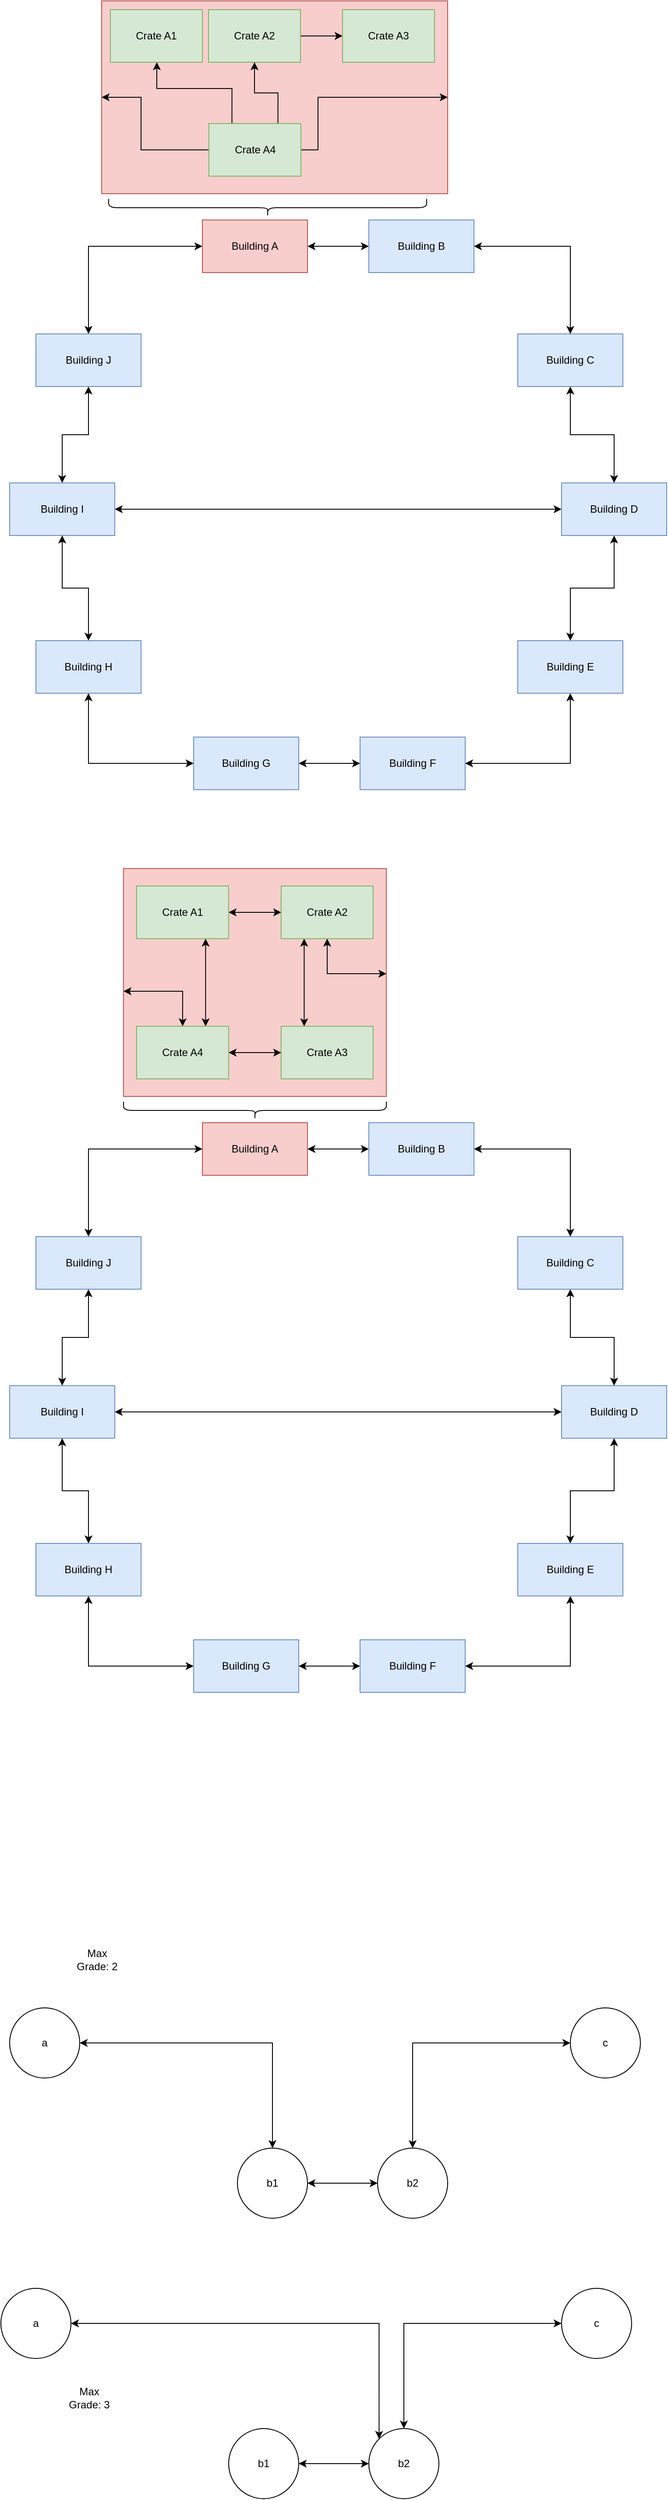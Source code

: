 <mxfile version="24.5.5" type="github">
  <diagram name="Page-1" id="zf4r5Qqb-pgHo04F7OnR">
    <mxGraphModel dx="2183" dy="2300" grid="1" gridSize="10" guides="1" tooltips="1" connect="1" arrows="1" fold="1" page="1" pageScale="1" pageWidth="850" pageHeight="1100" math="0" shadow="0">
      <root>
        <mxCell id="0" />
        <mxCell id="1" parent="0" />
        <mxCell id="xmQPLcL_-1wnKSwKBZ68-57" value="" style="rounded=0;whiteSpace=wrap;html=1;fillColor=#f8cecc;strokeColor=#b85450;" vertex="1" parent="1">
          <mxGeometry x="189.95" y="10" width="300" height="260" as="geometry" />
        </mxCell>
        <mxCell id="xmQPLcL_-1wnKSwKBZ68-73" style="edgeStyle=orthogonalEdgeStyle;rounded=0;orthogonalLoop=1;jettySize=auto;html=1;entryX=0.5;entryY=0;entryDx=0;entryDy=0;startArrow=classic;startFill=1;" edge="1" parent="1" target="xmQPLcL_-1wnKSwKBZ68-61">
          <mxGeometry relative="1" as="geometry">
            <mxPoint x="189.95" y="150" as="sourcePoint" />
            <Array as="points">
              <mxPoint x="189.95" y="150" />
              <mxPoint x="257.95" y="150" />
            </Array>
          </mxGeometry>
        </mxCell>
        <mxCell id="xmQPLcL_-1wnKSwKBZ68-71" style="edgeStyle=orthogonalEdgeStyle;rounded=0;orthogonalLoop=1;jettySize=auto;html=1;exitX=0.5;exitY=0;exitDx=0;exitDy=0;startArrow=classic;startFill=1;" edge="1" parent="1" source="xmQPLcL_-1wnKSwKBZ68-1" target="xmQPLcL_-1wnKSwKBZ68-7">
          <mxGeometry relative="1" as="geometry" />
        </mxCell>
        <mxCell id="xmQPLcL_-1wnKSwKBZ68-81" style="edgeStyle=orthogonalEdgeStyle;rounded=0;orthogonalLoop=1;jettySize=auto;html=1;exitX=1;exitY=0.5;exitDx=0;exitDy=0;entryX=0;entryY=0.5;entryDx=0;entryDy=0;startArrow=classic;startFill=1;" edge="1" parent="1" source="xmQPLcL_-1wnKSwKBZ68-1" target="xmQPLcL_-1wnKSwKBZ68-5">
          <mxGeometry relative="1" as="geometry" />
        </mxCell>
        <mxCell id="xmQPLcL_-1wnKSwKBZ68-1" value="Building I" style="rounded=0;whiteSpace=wrap;html=1;fillColor=#dae8fc;strokeColor=#6c8ebf;" vertex="1" parent="1">
          <mxGeometry x="60" y="600" width="120" height="60" as="geometry" />
        </mxCell>
        <mxCell id="xmQPLcL_-1wnKSwKBZ68-70" style="edgeStyle=orthogonalEdgeStyle;rounded=0;orthogonalLoop=1;jettySize=auto;html=1;exitX=0.5;exitY=0;exitDx=0;exitDy=0;startArrow=classic;startFill=1;" edge="1" parent="1" source="xmQPLcL_-1wnKSwKBZ68-2" target="xmQPLcL_-1wnKSwKBZ68-1">
          <mxGeometry relative="1" as="geometry" />
        </mxCell>
        <mxCell id="xmQPLcL_-1wnKSwKBZ68-2" value="Building H" style="rounded=0;whiteSpace=wrap;html=1;fillColor=#dae8fc;strokeColor=#6c8ebf;" vertex="1" parent="1">
          <mxGeometry x="90" y="780" width="120" height="60" as="geometry" />
        </mxCell>
        <mxCell id="xmQPLcL_-1wnKSwKBZ68-69" style="edgeStyle=orthogonalEdgeStyle;rounded=0;orthogonalLoop=1;jettySize=auto;html=1;exitX=0;exitY=0.5;exitDx=0;exitDy=0;entryX=0.5;entryY=1;entryDx=0;entryDy=0;startArrow=classic;startFill=1;" edge="1" parent="1" source="xmQPLcL_-1wnKSwKBZ68-3" target="xmQPLcL_-1wnKSwKBZ68-2">
          <mxGeometry relative="1" as="geometry" />
        </mxCell>
        <mxCell id="xmQPLcL_-1wnKSwKBZ68-3" value="Building G" style="rounded=0;whiteSpace=wrap;html=1;fillColor=#dae8fc;strokeColor=#6c8ebf;" vertex="1" parent="1">
          <mxGeometry x="270" y="890" width="120" height="60" as="geometry" />
        </mxCell>
        <mxCell id="xmQPLcL_-1wnKSwKBZ68-68" style="edgeStyle=orthogonalEdgeStyle;rounded=0;orthogonalLoop=1;jettySize=auto;html=1;exitX=0;exitY=0.5;exitDx=0;exitDy=0;entryX=1;entryY=0.5;entryDx=0;entryDy=0;startArrow=classic;startFill=1;" edge="1" parent="1" source="xmQPLcL_-1wnKSwKBZ68-4" target="xmQPLcL_-1wnKSwKBZ68-3">
          <mxGeometry relative="1" as="geometry" />
        </mxCell>
        <mxCell id="xmQPLcL_-1wnKSwKBZ68-4" value="Building F" style="rounded=0;whiteSpace=wrap;html=1;fillColor=#dae8fc;strokeColor=#6c8ebf;" vertex="1" parent="1">
          <mxGeometry x="460" y="890" width="120" height="60" as="geometry" />
        </mxCell>
        <mxCell id="xmQPLcL_-1wnKSwKBZ68-66" style="edgeStyle=orthogonalEdgeStyle;rounded=0;orthogonalLoop=1;jettySize=auto;html=1;exitX=0.5;exitY=1;exitDx=0;exitDy=0;entryX=0.5;entryY=0;entryDx=0;entryDy=0;startArrow=classic;startFill=1;" edge="1" parent="1" source="xmQPLcL_-1wnKSwKBZ68-5" target="xmQPLcL_-1wnKSwKBZ68-6">
          <mxGeometry relative="1" as="geometry" />
        </mxCell>
        <mxCell id="xmQPLcL_-1wnKSwKBZ68-5" value="Building D" style="rounded=0;whiteSpace=wrap;html=1;fillColor=#dae8fc;strokeColor=#6c8ebf;" vertex="1" parent="1">
          <mxGeometry x="690" y="600" width="120" height="60" as="geometry" />
        </mxCell>
        <mxCell id="xmQPLcL_-1wnKSwKBZ68-67" style="edgeStyle=orthogonalEdgeStyle;rounded=0;orthogonalLoop=1;jettySize=auto;html=1;entryX=1;entryY=0.5;entryDx=0;entryDy=0;exitX=0.5;exitY=1;exitDx=0;exitDy=0;startArrow=classic;startFill=1;" edge="1" parent="1" source="xmQPLcL_-1wnKSwKBZ68-6" target="xmQPLcL_-1wnKSwKBZ68-4">
          <mxGeometry relative="1" as="geometry" />
        </mxCell>
        <mxCell id="xmQPLcL_-1wnKSwKBZ68-6" value="Building E" style="rounded=0;whiteSpace=wrap;html=1;fillColor=#dae8fc;strokeColor=#6c8ebf;" vertex="1" parent="1">
          <mxGeometry x="640" y="780" width="120" height="60" as="geometry" />
        </mxCell>
        <mxCell id="xmQPLcL_-1wnKSwKBZ68-62" style="edgeStyle=orthogonalEdgeStyle;rounded=0;orthogonalLoop=1;jettySize=auto;html=1;exitX=0.5;exitY=0;exitDx=0;exitDy=0;entryX=0;entryY=0.5;entryDx=0;entryDy=0;startArrow=classic;startFill=1;" edge="1" parent="1" source="xmQPLcL_-1wnKSwKBZ68-7" target="xmQPLcL_-1wnKSwKBZ68-9">
          <mxGeometry relative="1" as="geometry" />
        </mxCell>
        <mxCell id="xmQPLcL_-1wnKSwKBZ68-7" value="Building J" style="rounded=0;whiteSpace=wrap;html=1;fillColor=#dae8fc;strokeColor=#6c8ebf;" vertex="1" parent="1">
          <mxGeometry x="90" y="430" width="120" height="60" as="geometry" />
        </mxCell>
        <mxCell id="xmQPLcL_-1wnKSwKBZ68-65" style="edgeStyle=orthogonalEdgeStyle;rounded=0;orthogonalLoop=1;jettySize=auto;html=1;exitX=0.5;exitY=1;exitDx=0;exitDy=0;entryX=0.5;entryY=0;entryDx=0;entryDy=0;startArrow=classic;startFill=1;" edge="1" parent="1" source="xmQPLcL_-1wnKSwKBZ68-8" target="xmQPLcL_-1wnKSwKBZ68-5">
          <mxGeometry relative="1" as="geometry" />
        </mxCell>
        <mxCell id="xmQPLcL_-1wnKSwKBZ68-8" value="Building C" style="rounded=0;whiteSpace=wrap;html=1;fillColor=#dae8fc;strokeColor=#6c8ebf;" vertex="1" parent="1">
          <mxGeometry x="640" y="430" width="120" height="60" as="geometry" />
        </mxCell>
        <mxCell id="xmQPLcL_-1wnKSwKBZ68-63" style="edgeStyle=orthogonalEdgeStyle;rounded=0;orthogonalLoop=1;jettySize=auto;html=1;exitX=1;exitY=0.5;exitDx=0;exitDy=0;startArrow=classic;startFill=1;" edge="1" parent="1" source="xmQPLcL_-1wnKSwKBZ68-9" target="xmQPLcL_-1wnKSwKBZ68-10">
          <mxGeometry relative="1" as="geometry" />
        </mxCell>
        <mxCell id="xmQPLcL_-1wnKSwKBZ68-9" value="Building A" style="rounded=0;whiteSpace=wrap;html=1;fillColor=#f8cecc;strokeColor=#b85450;" vertex="1" parent="1">
          <mxGeometry x="280" y="300" width="120" height="60" as="geometry" />
        </mxCell>
        <mxCell id="xmQPLcL_-1wnKSwKBZ68-64" style="edgeStyle=orthogonalEdgeStyle;rounded=0;orthogonalLoop=1;jettySize=auto;html=1;exitX=1;exitY=0.5;exitDx=0;exitDy=0;startArrow=classic;startFill=1;" edge="1" parent="1" source="xmQPLcL_-1wnKSwKBZ68-10" target="xmQPLcL_-1wnKSwKBZ68-8">
          <mxGeometry relative="1" as="geometry" />
        </mxCell>
        <mxCell id="xmQPLcL_-1wnKSwKBZ68-10" value="Building B" style="rounded=0;whiteSpace=wrap;html=1;fillColor=#dae8fc;strokeColor=#6c8ebf;" vertex="1" parent="1">
          <mxGeometry x="470" y="300" width="120" height="60" as="geometry" />
        </mxCell>
        <mxCell id="xmQPLcL_-1wnKSwKBZ68-36" style="edgeStyle=orthogonalEdgeStyle;rounded=0;orthogonalLoop=1;jettySize=auto;html=1;exitX=1;exitY=0.5;exitDx=0;exitDy=0;entryX=0.5;entryY=0;entryDx=0;entryDy=0;startArrow=classic;startFill=1;" edge="1" parent="1" source="xmQPLcL_-1wnKSwKBZ68-11" target="xmQPLcL_-1wnKSwKBZ68-17">
          <mxGeometry relative="1" as="geometry" />
        </mxCell>
        <mxCell id="xmQPLcL_-1wnKSwKBZ68-11" value="a" style="ellipse;whiteSpace=wrap;html=1;aspect=fixed;" vertex="1" parent="1">
          <mxGeometry x="60" y="1310" width="80" height="80" as="geometry" />
        </mxCell>
        <mxCell id="xmQPLcL_-1wnKSwKBZ68-37" style="edgeStyle=orthogonalEdgeStyle;rounded=0;orthogonalLoop=1;jettySize=auto;html=1;exitX=0;exitY=0.5;exitDx=0;exitDy=0;entryX=0.5;entryY=0;entryDx=0;entryDy=0;startArrow=classic;startFill=1;" edge="1" parent="1" source="xmQPLcL_-1wnKSwKBZ68-15" target="xmQPLcL_-1wnKSwKBZ68-18">
          <mxGeometry relative="1" as="geometry" />
        </mxCell>
        <mxCell id="xmQPLcL_-1wnKSwKBZ68-15" value="c" style="ellipse;whiteSpace=wrap;html=1;aspect=fixed;" vertex="1" parent="1">
          <mxGeometry x="700" y="1310" width="80" height="80" as="geometry" />
        </mxCell>
        <mxCell id="xmQPLcL_-1wnKSwKBZ68-23" style="edgeStyle=orthogonalEdgeStyle;rounded=0;orthogonalLoop=1;jettySize=auto;html=1;exitX=1;exitY=0.5;exitDx=0;exitDy=0;entryX=0;entryY=0.5;entryDx=0;entryDy=0;startArrow=classic;startFill=1;" edge="1" parent="1" source="xmQPLcL_-1wnKSwKBZ68-17" target="xmQPLcL_-1wnKSwKBZ68-18">
          <mxGeometry relative="1" as="geometry" />
        </mxCell>
        <mxCell id="xmQPLcL_-1wnKSwKBZ68-17" value="b1" style="ellipse;whiteSpace=wrap;html=1;aspect=fixed;" vertex="1" parent="1">
          <mxGeometry x="320" y="1470" width="80" height="80" as="geometry" />
        </mxCell>
        <mxCell id="xmQPLcL_-1wnKSwKBZ68-18" value="b2" style="ellipse;whiteSpace=wrap;html=1;aspect=fixed;" vertex="1" parent="1">
          <mxGeometry x="480" y="1470" width="80" height="80" as="geometry" />
        </mxCell>
        <mxCell id="xmQPLcL_-1wnKSwKBZ68-45" style="edgeStyle=orthogonalEdgeStyle;rounded=0;orthogonalLoop=1;jettySize=auto;html=1;exitX=1;exitY=0.5;exitDx=0;exitDy=0;entryX=0;entryY=0;entryDx=0;entryDy=0;startArrow=classic;startFill=1;" edge="1" parent="1" source="xmQPLcL_-1wnKSwKBZ68-39" target="xmQPLcL_-1wnKSwKBZ68-44">
          <mxGeometry relative="1" as="geometry" />
        </mxCell>
        <mxCell id="xmQPLcL_-1wnKSwKBZ68-39" value="a" style="ellipse;whiteSpace=wrap;html=1;aspect=fixed;" vertex="1" parent="1">
          <mxGeometry x="50" y="1630" width="80" height="80" as="geometry" />
        </mxCell>
        <mxCell id="xmQPLcL_-1wnKSwKBZ68-40" style="edgeStyle=orthogonalEdgeStyle;rounded=0;orthogonalLoop=1;jettySize=auto;html=1;exitX=0;exitY=0.5;exitDx=0;exitDy=0;entryX=0.5;entryY=0;entryDx=0;entryDy=0;startArrow=classic;startFill=1;" edge="1" parent="1" source="xmQPLcL_-1wnKSwKBZ68-41" target="xmQPLcL_-1wnKSwKBZ68-44">
          <mxGeometry relative="1" as="geometry" />
        </mxCell>
        <mxCell id="xmQPLcL_-1wnKSwKBZ68-41" value="c" style="ellipse;whiteSpace=wrap;html=1;aspect=fixed;" vertex="1" parent="1">
          <mxGeometry x="690" y="1630" width="80" height="80" as="geometry" />
        </mxCell>
        <mxCell id="xmQPLcL_-1wnKSwKBZ68-49" style="edgeStyle=orthogonalEdgeStyle;rounded=0;orthogonalLoop=1;jettySize=auto;html=1;exitX=1;exitY=0.5;exitDx=0;exitDy=0;startArrow=classic;startFill=1;" edge="1" parent="1" source="xmQPLcL_-1wnKSwKBZ68-43" target="xmQPLcL_-1wnKSwKBZ68-44">
          <mxGeometry relative="1" as="geometry" />
        </mxCell>
        <mxCell id="xmQPLcL_-1wnKSwKBZ68-43" value="b1" style="ellipse;whiteSpace=wrap;html=1;aspect=fixed;" vertex="1" parent="1">
          <mxGeometry x="310" y="1790" width="80" height="80" as="geometry" />
        </mxCell>
        <mxCell id="xmQPLcL_-1wnKSwKBZ68-44" value="b2" style="ellipse;whiteSpace=wrap;html=1;aspect=fixed;" vertex="1" parent="1">
          <mxGeometry x="470" y="1790" width="80" height="80" as="geometry" />
        </mxCell>
        <mxCell id="xmQPLcL_-1wnKSwKBZ68-50" value="Max Grade: 2" style="text;html=1;align=center;verticalAlign=middle;whiteSpace=wrap;rounded=0;" vertex="1" parent="1">
          <mxGeometry x="130" y="1240" width="60" height="30" as="geometry" />
        </mxCell>
        <mxCell id="xmQPLcL_-1wnKSwKBZ68-55" value="Max Grade: 3" style="text;html=1;align=center;verticalAlign=middle;whiteSpace=wrap;rounded=0;" vertex="1" parent="1">
          <mxGeometry x="121" y="1740" width="60" height="30" as="geometry" />
        </mxCell>
        <mxCell id="xmQPLcL_-1wnKSwKBZ68-74" style="edgeStyle=orthogonalEdgeStyle;rounded=0;orthogonalLoop=1;jettySize=auto;html=1;exitX=1;exitY=0.5;exitDx=0;exitDy=0;entryX=0;entryY=0.5;entryDx=0;entryDy=0;startArrow=classic;startFill=1;" edge="1" parent="1" source="xmQPLcL_-1wnKSwKBZ68-58" target="xmQPLcL_-1wnKSwKBZ68-59">
          <mxGeometry relative="1" as="geometry" />
        </mxCell>
        <mxCell id="xmQPLcL_-1wnKSwKBZ68-79" style="edgeStyle=orthogonalEdgeStyle;rounded=0;orthogonalLoop=1;jettySize=auto;html=1;exitX=0.75;exitY=1;exitDx=0;exitDy=0;entryX=0.75;entryY=0;entryDx=0;entryDy=0;startArrow=classic;startFill=1;" edge="1" parent="1" source="xmQPLcL_-1wnKSwKBZ68-58" target="xmQPLcL_-1wnKSwKBZ68-61">
          <mxGeometry relative="1" as="geometry" />
        </mxCell>
        <mxCell id="xmQPLcL_-1wnKSwKBZ68-58" value="Crate A1" style="rounded=0;whiteSpace=wrap;html=1;fillColor=#d5e8d4;strokeColor=#82b366;" vertex="1" parent="1">
          <mxGeometry x="204.95" y="30" width="105" height="60" as="geometry" />
        </mxCell>
        <mxCell id="xmQPLcL_-1wnKSwKBZ68-75" style="edgeStyle=orthogonalEdgeStyle;rounded=0;orthogonalLoop=1;jettySize=auto;html=1;exitX=0.5;exitY=1;exitDx=0;exitDy=0;startArrow=classic;startFill=1;" edge="1" parent="1" source="xmQPLcL_-1wnKSwKBZ68-59">
          <mxGeometry relative="1" as="geometry">
            <mxPoint x="489.95" y="130" as="targetPoint" />
            <Array as="points">
              <mxPoint x="422.95" y="130" />
              <mxPoint x="489.95" y="130" />
            </Array>
          </mxGeometry>
        </mxCell>
        <mxCell id="xmQPLcL_-1wnKSwKBZ68-78" style="edgeStyle=orthogonalEdgeStyle;rounded=0;orthogonalLoop=1;jettySize=auto;html=1;exitX=0.25;exitY=1;exitDx=0;exitDy=0;entryX=0.25;entryY=0;entryDx=0;entryDy=0;startArrow=classic;startFill=1;" edge="1" parent="1" source="xmQPLcL_-1wnKSwKBZ68-59" target="xmQPLcL_-1wnKSwKBZ68-60">
          <mxGeometry relative="1" as="geometry" />
        </mxCell>
        <mxCell id="xmQPLcL_-1wnKSwKBZ68-59" value="Crate A2" style="rounded=0;whiteSpace=wrap;html=1;fillColor=#d5e8d4;strokeColor=#82b366;" vertex="1" parent="1">
          <mxGeometry x="369.95" y="30" width="105" height="60" as="geometry" />
        </mxCell>
        <mxCell id="xmQPLcL_-1wnKSwKBZ68-60" value="Crate A3" style="rounded=0;whiteSpace=wrap;html=1;fillColor=#d5e8d4;strokeColor=#82b366;" vertex="1" parent="1">
          <mxGeometry x="369.95" y="190" width="105" height="60" as="geometry" />
        </mxCell>
        <mxCell id="xmQPLcL_-1wnKSwKBZ68-77" style="edgeStyle=orthogonalEdgeStyle;rounded=0;orthogonalLoop=1;jettySize=auto;html=1;exitX=1;exitY=0.5;exitDx=0;exitDy=0;startArrow=classic;startFill=1;" edge="1" parent="1" source="xmQPLcL_-1wnKSwKBZ68-61" target="xmQPLcL_-1wnKSwKBZ68-60">
          <mxGeometry relative="1" as="geometry" />
        </mxCell>
        <mxCell id="xmQPLcL_-1wnKSwKBZ68-61" value="Crate A4" style="rounded=0;whiteSpace=wrap;html=1;fillColor=#d5e8d4;strokeColor=#82b366;" vertex="1" parent="1">
          <mxGeometry x="204.95" y="190" width="105" height="60" as="geometry" />
        </mxCell>
        <mxCell id="xmQPLcL_-1wnKSwKBZ68-82" value="" style="shape=curlyBracket;whiteSpace=wrap;html=1;rounded=1;flipH=1;labelPosition=right;verticalLabelPosition=middle;align=left;verticalAlign=middle;rotation=90;" vertex="1" parent="1">
          <mxGeometry x="330" y="136" width="20" height="300" as="geometry" />
        </mxCell>
        <mxCell id="xmQPLcL_-1wnKSwKBZ68-83" value="" style="rounded=0;whiteSpace=wrap;html=1;fillColor=#f8cecc;strokeColor=#b85450;" vertex="1" parent="1">
          <mxGeometry x="165" y="-980" width="395" height="220" as="geometry" />
        </mxCell>
        <mxCell id="xmQPLcL_-1wnKSwKBZ68-85" style="edgeStyle=orthogonalEdgeStyle;rounded=0;orthogonalLoop=1;jettySize=auto;html=1;exitX=0.5;exitY=0;exitDx=0;exitDy=0;startArrow=classic;startFill=1;" edge="1" parent="1" source="xmQPLcL_-1wnKSwKBZ68-87" target="xmQPLcL_-1wnKSwKBZ68-99">
          <mxGeometry relative="1" as="geometry" />
        </mxCell>
        <mxCell id="xmQPLcL_-1wnKSwKBZ68-86" style="edgeStyle=orthogonalEdgeStyle;rounded=0;orthogonalLoop=1;jettySize=auto;html=1;exitX=1;exitY=0.5;exitDx=0;exitDy=0;entryX=0;entryY=0.5;entryDx=0;entryDy=0;startArrow=classic;startFill=1;" edge="1" parent="1" source="xmQPLcL_-1wnKSwKBZ68-87" target="xmQPLcL_-1wnKSwKBZ68-95">
          <mxGeometry relative="1" as="geometry" />
        </mxCell>
        <mxCell id="xmQPLcL_-1wnKSwKBZ68-87" value="Building I" style="rounded=0;whiteSpace=wrap;html=1;fillColor=#dae8fc;strokeColor=#6c8ebf;" vertex="1" parent="1">
          <mxGeometry x="60" y="-430" width="120" height="60" as="geometry" />
        </mxCell>
        <mxCell id="xmQPLcL_-1wnKSwKBZ68-88" style="edgeStyle=orthogonalEdgeStyle;rounded=0;orthogonalLoop=1;jettySize=auto;html=1;exitX=0.5;exitY=0;exitDx=0;exitDy=0;startArrow=classic;startFill=1;" edge="1" parent="1" source="xmQPLcL_-1wnKSwKBZ68-89" target="xmQPLcL_-1wnKSwKBZ68-87">
          <mxGeometry relative="1" as="geometry" />
        </mxCell>
        <mxCell id="xmQPLcL_-1wnKSwKBZ68-89" value="Building H" style="rounded=0;whiteSpace=wrap;html=1;fillColor=#dae8fc;strokeColor=#6c8ebf;" vertex="1" parent="1">
          <mxGeometry x="90" y="-250" width="120" height="60" as="geometry" />
        </mxCell>
        <mxCell id="xmQPLcL_-1wnKSwKBZ68-90" style="edgeStyle=orthogonalEdgeStyle;rounded=0;orthogonalLoop=1;jettySize=auto;html=1;exitX=0;exitY=0.5;exitDx=0;exitDy=0;entryX=0.5;entryY=1;entryDx=0;entryDy=0;startArrow=classic;startFill=1;" edge="1" parent="1" source="xmQPLcL_-1wnKSwKBZ68-91" target="xmQPLcL_-1wnKSwKBZ68-89">
          <mxGeometry relative="1" as="geometry" />
        </mxCell>
        <mxCell id="xmQPLcL_-1wnKSwKBZ68-91" value="Building G" style="rounded=0;whiteSpace=wrap;html=1;fillColor=#dae8fc;strokeColor=#6c8ebf;" vertex="1" parent="1">
          <mxGeometry x="270" y="-140" width="120" height="60" as="geometry" />
        </mxCell>
        <mxCell id="xmQPLcL_-1wnKSwKBZ68-92" style="edgeStyle=orthogonalEdgeStyle;rounded=0;orthogonalLoop=1;jettySize=auto;html=1;exitX=0;exitY=0.5;exitDx=0;exitDy=0;entryX=1;entryY=0.5;entryDx=0;entryDy=0;startArrow=classic;startFill=1;" edge="1" parent="1" source="xmQPLcL_-1wnKSwKBZ68-93" target="xmQPLcL_-1wnKSwKBZ68-91">
          <mxGeometry relative="1" as="geometry" />
        </mxCell>
        <mxCell id="xmQPLcL_-1wnKSwKBZ68-93" value="Building F" style="rounded=0;whiteSpace=wrap;html=1;fillColor=#dae8fc;strokeColor=#6c8ebf;" vertex="1" parent="1">
          <mxGeometry x="460" y="-140" width="120" height="60" as="geometry" />
        </mxCell>
        <mxCell id="xmQPLcL_-1wnKSwKBZ68-94" style="edgeStyle=orthogonalEdgeStyle;rounded=0;orthogonalLoop=1;jettySize=auto;html=1;exitX=0.5;exitY=1;exitDx=0;exitDy=0;entryX=0.5;entryY=0;entryDx=0;entryDy=0;startArrow=classic;startFill=1;" edge="1" parent="1" source="xmQPLcL_-1wnKSwKBZ68-95" target="xmQPLcL_-1wnKSwKBZ68-97">
          <mxGeometry relative="1" as="geometry" />
        </mxCell>
        <mxCell id="xmQPLcL_-1wnKSwKBZ68-95" value="Building D" style="rounded=0;whiteSpace=wrap;html=1;fillColor=#dae8fc;strokeColor=#6c8ebf;" vertex="1" parent="1">
          <mxGeometry x="690" y="-430" width="120" height="60" as="geometry" />
        </mxCell>
        <mxCell id="xmQPLcL_-1wnKSwKBZ68-96" style="edgeStyle=orthogonalEdgeStyle;rounded=0;orthogonalLoop=1;jettySize=auto;html=1;entryX=1;entryY=0.5;entryDx=0;entryDy=0;exitX=0.5;exitY=1;exitDx=0;exitDy=0;startArrow=classic;startFill=1;" edge="1" parent="1" source="xmQPLcL_-1wnKSwKBZ68-97" target="xmQPLcL_-1wnKSwKBZ68-93">
          <mxGeometry relative="1" as="geometry" />
        </mxCell>
        <mxCell id="xmQPLcL_-1wnKSwKBZ68-97" value="Building E" style="rounded=0;whiteSpace=wrap;html=1;fillColor=#dae8fc;strokeColor=#6c8ebf;" vertex="1" parent="1">
          <mxGeometry x="640" y="-250" width="120" height="60" as="geometry" />
        </mxCell>
        <mxCell id="xmQPLcL_-1wnKSwKBZ68-98" style="edgeStyle=orthogonalEdgeStyle;rounded=0;orthogonalLoop=1;jettySize=auto;html=1;exitX=0.5;exitY=0;exitDx=0;exitDy=0;entryX=0;entryY=0.5;entryDx=0;entryDy=0;startArrow=classic;startFill=1;" edge="1" parent="1" source="xmQPLcL_-1wnKSwKBZ68-99" target="xmQPLcL_-1wnKSwKBZ68-103">
          <mxGeometry relative="1" as="geometry" />
        </mxCell>
        <mxCell id="xmQPLcL_-1wnKSwKBZ68-99" value="Building J" style="rounded=0;whiteSpace=wrap;html=1;fillColor=#dae8fc;strokeColor=#6c8ebf;" vertex="1" parent="1">
          <mxGeometry x="90" y="-600" width="120" height="60" as="geometry" />
        </mxCell>
        <mxCell id="xmQPLcL_-1wnKSwKBZ68-100" style="edgeStyle=orthogonalEdgeStyle;rounded=0;orthogonalLoop=1;jettySize=auto;html=1;exitX=0.5;exitY=1;exitDx=0;exitDy=0;entryX=0.5;entryY=0;entryDx=0;entryDy=0;startArrow=classic;startFill=1;" edge="1" parent="1" source="xmQPLcL_-1wnKSwKBZ68-101" target="xmQPLcL_-1wnKSwKBZ68-95">
          <mxGeometry relative="1" as="geometry" />
        </mxCell>
        <mxCell id="xmQPLcL_-1wnKSwKBZ68-101" value="Building C" style="rounded=0;whiteSpace=wrap;html=1;fillColor=#dae8fc;strokeColor=#6c8ebf;" vertex="1" parent="1">
          <mxGeometry x="640" y="-600" width="120" height="60" as="geometry" />
        </mxCell>
        <mxCell id="xmQPLcL_-1wnKSwKBZ68-102" style="edgeStyle=orthogonalEdgeStyle;rounded=0;orthogonalLoop=1;jettySize=auto;html=1;exitX=1;exitY=0.5;exitDx=0;exitDy=0;startArrow=classic;startFill=1;" edge="1" parent="1" source="xmQPLcL_-1wnKSwKBZ68-103" target="xmQPLcL_-1wnKSwKBZ68-105">
          <mxGeometry relative="1" as="geometry" />
        </mxCell>
        <mxCell id="xmQPLcL_-1wnKSwKBZ68-103" value="Building A" style="rounded=0;whiteSpace=wrap;html=1;fillColor=#f8cecc;strokeColor=#b85450;" vertex="1" parent="1">
          <mxGeometry x="280" y="-730" width="120" height="60" as="geometry" />
        </mxCell>
        <mxCell id="xmQPLcL_-1wnKSwKBZ68-104" style="edgeStyle=orthogonalEdgeStyle;rounded=0;orthogonalLoop=1;jettySize=auto;html=1;exitX=1;exitY=0.5;exitDx=0;exitDy=0;startArrow=classic;startFill=1;" edge="1" parent="1" source="xmQPLcL_-1wnKSwKBZ68-105" target="xmQPLcL_-1wnKSwKBZ68-101">
          <mxGeometry relative="1" as="geometry" />
        </mxCell>
        <mxCell id="xmQPLcL_-1wnKSwKBZ68-105" value="Building B" style="rounded=0;whiteSpace=wrap;html=1;fillColor=#dae8fc;strokeColor=#6c8ebf;" vertex="1" parent="1">
          <mxGeometry x="470" y="-730" width="120" height="60" as="geometry" />
        </mxCell>
        <mxCell id="xmQPLcL_-1wnKSwKBZ68-108" value="Crate A1" style="rounded=0;whiteSpace=wrap;html=1;fillColor=#d5e8d4;strokeColor=#82b366;" vertex="1" parent="1">
          <mxGeometry x="175" y="-970" width="105" height="60" as="geometry" />
        </mxCell>
        <mxCell id="xmQPLcL_-1wnKSwKBZ68-118" style="edgeStyle=orthogonalEdgeStyle;rounded=0;orthogonalLoop=1;jettySize=auto;html=1;exitX=1;exitY=0.5;exitDx=0;exitDy=0;" edge="1" parent="1" source="xmQPLcL_-1wnKSwKBZ68-111" target="xmQPLcL_-1wnKSwKBZ68-112">
          <mxGeometry relative="1" as="geometry" />
        </mxCell>
        <mxCell id="xmQPLcL_-1wnKSwKBZ68-111" value="Crate A2" style="rounded=0;whiteSpace=wrap;html=1;fillColor=#d5e8d4;strokeColor=#82b366;" vertex="1" parent="1">
          <mxGeometry x="287" y="-970" width="105" height="60" as="geometry" />
        </mxCell>
        <mxCell id="xmQPLcL_-1wnKSwKBZ68-112" value="Crate A3" style="rounded=0;whiteSpace=wrap;html=1;fillColor=#d5e8d4;strokeColor=#82b366;" vertex="1" parent="1">
          <mxGeometry x="440" y="-970" width="105" height="60" as="geometry" />
        </mxCell>
        <mxCell id="xmQPLcL_-1wnKSwKBZ68-116" style="edgeStyle=orthogonalEdgeStyle;rounded=0;orthogonalLoop=1;jettySize=auto;html=1;exitX=0.75;exitY=0;exitDx=0;exitDy=0;entryX=0.5;entryY=1;entryDx=0;entryDy=0;" edge="1" parent="1" source="xmQPLcL_-1wnKSwKBZ68-114" target="xmQPLcL_-1wnKSwKBZ68-111">
          <mxGeometry relative="1" as="geometry" />
        </mxCell>
        <mxCell id="xmQPLcL_-1wnKSwKBZ68-117" style="edgeStyle=orthogonalEdgeStyle;rounded=0;orthogonalLoop=1;jettySize=auto;html=1;exitX=0.25;exitY=0;exitDx=0;exitDy=0;" edge="1" parent="1" source="xmQPLcL_-1wnKSwKBZ68-114" target="xmQPLcL_-1wnKSwKBZ68-108">
          <mxGeometry relative="1" as="geometry">
            <Array as="points">
              <mxPoint x="314" y="-880" />
              <mxPoint x="228" y="-880" />
            </Array>
          </mxGeometry>
        </mxCell>
        <mxCell id="xmQPLcL_-1wnKSwKBZ68-120" style="edgeStyle=orthogonalEdgeStyle;rounded=0;orthogonalLoop=1;jettySize=auto;html=1;exitX=1;exitY=0.5;exitDx=0;exitDy=0;entryX=1;entryY=0.5;entryDx=0;entryDy=0;" edge="1" parent="1" source="xmQPLcL_-1wnKSwKBZ68-114" target="xmQPLcL_-1wnKSwKBZ68-83">
          <mxGeometry relative="1" as="geometry">
            <Array as="points">
              <mxPoint x="412" y="-810" />
              <mxPoint x="412" y="-870" />
            </Array>
          </mxGeometry>
        </mxCell>
        <mxCell id="xmQPLcL_-1wnKSwKBZ68-121" style="edgeStyle=orthogonalEdgeStyle;rounded=0;orthogonalLoop=1;jettySize=auto;html=1;exitX=0;exitY=0.5;exitDx=0;exitDy=0;entryX=0;entryY=0.5;entryDx=0;entryDy=0;" edge="1" parent="1" source="xmQPLcL_-1wnKSwKBZ68-114" target="xmQPLcL_-1wnKSwKBZ68-83">
          <mxGeometry relative="1" as="geometry">
            <Array as="points">
              <mxPoint x="210" y="-810" />
              <mxPoint x="210" y="-870" />
            </Array>
          </mxGeometry>
        </mxCell>
        <mxCell id="xmQPLcL_-1wnKSwKBZ68-114" value="Crate A4" style="rounded=0;whiteSpace=wrap;html=1;fillColor=#d5e8d4;strokeColor=#82b366;" vertex="1" parent="1">
          <mxGeometry x="287.5" y="-840" width="105" height="60" as="geometry" />
        </mxCell>
        <mxCell id="xmQPLcL_-1wnKSwKBZ68-115" value="" style="shape=curlyBracket;whiteSpace=wrap;html=1;rounded=1;flipH=1;labelPosition=right;verticalLabelPosition=middle;align=left;verticalAlign=middle;rotation=90;" vertex="1" parent="1">
          <mxGeometry x="344.5" y="-925.5" width="20" height="363" as="geometry" />
        </mxCell>
      </root>
    </mxGraphModel>
  </diagram>
</mxfile>
